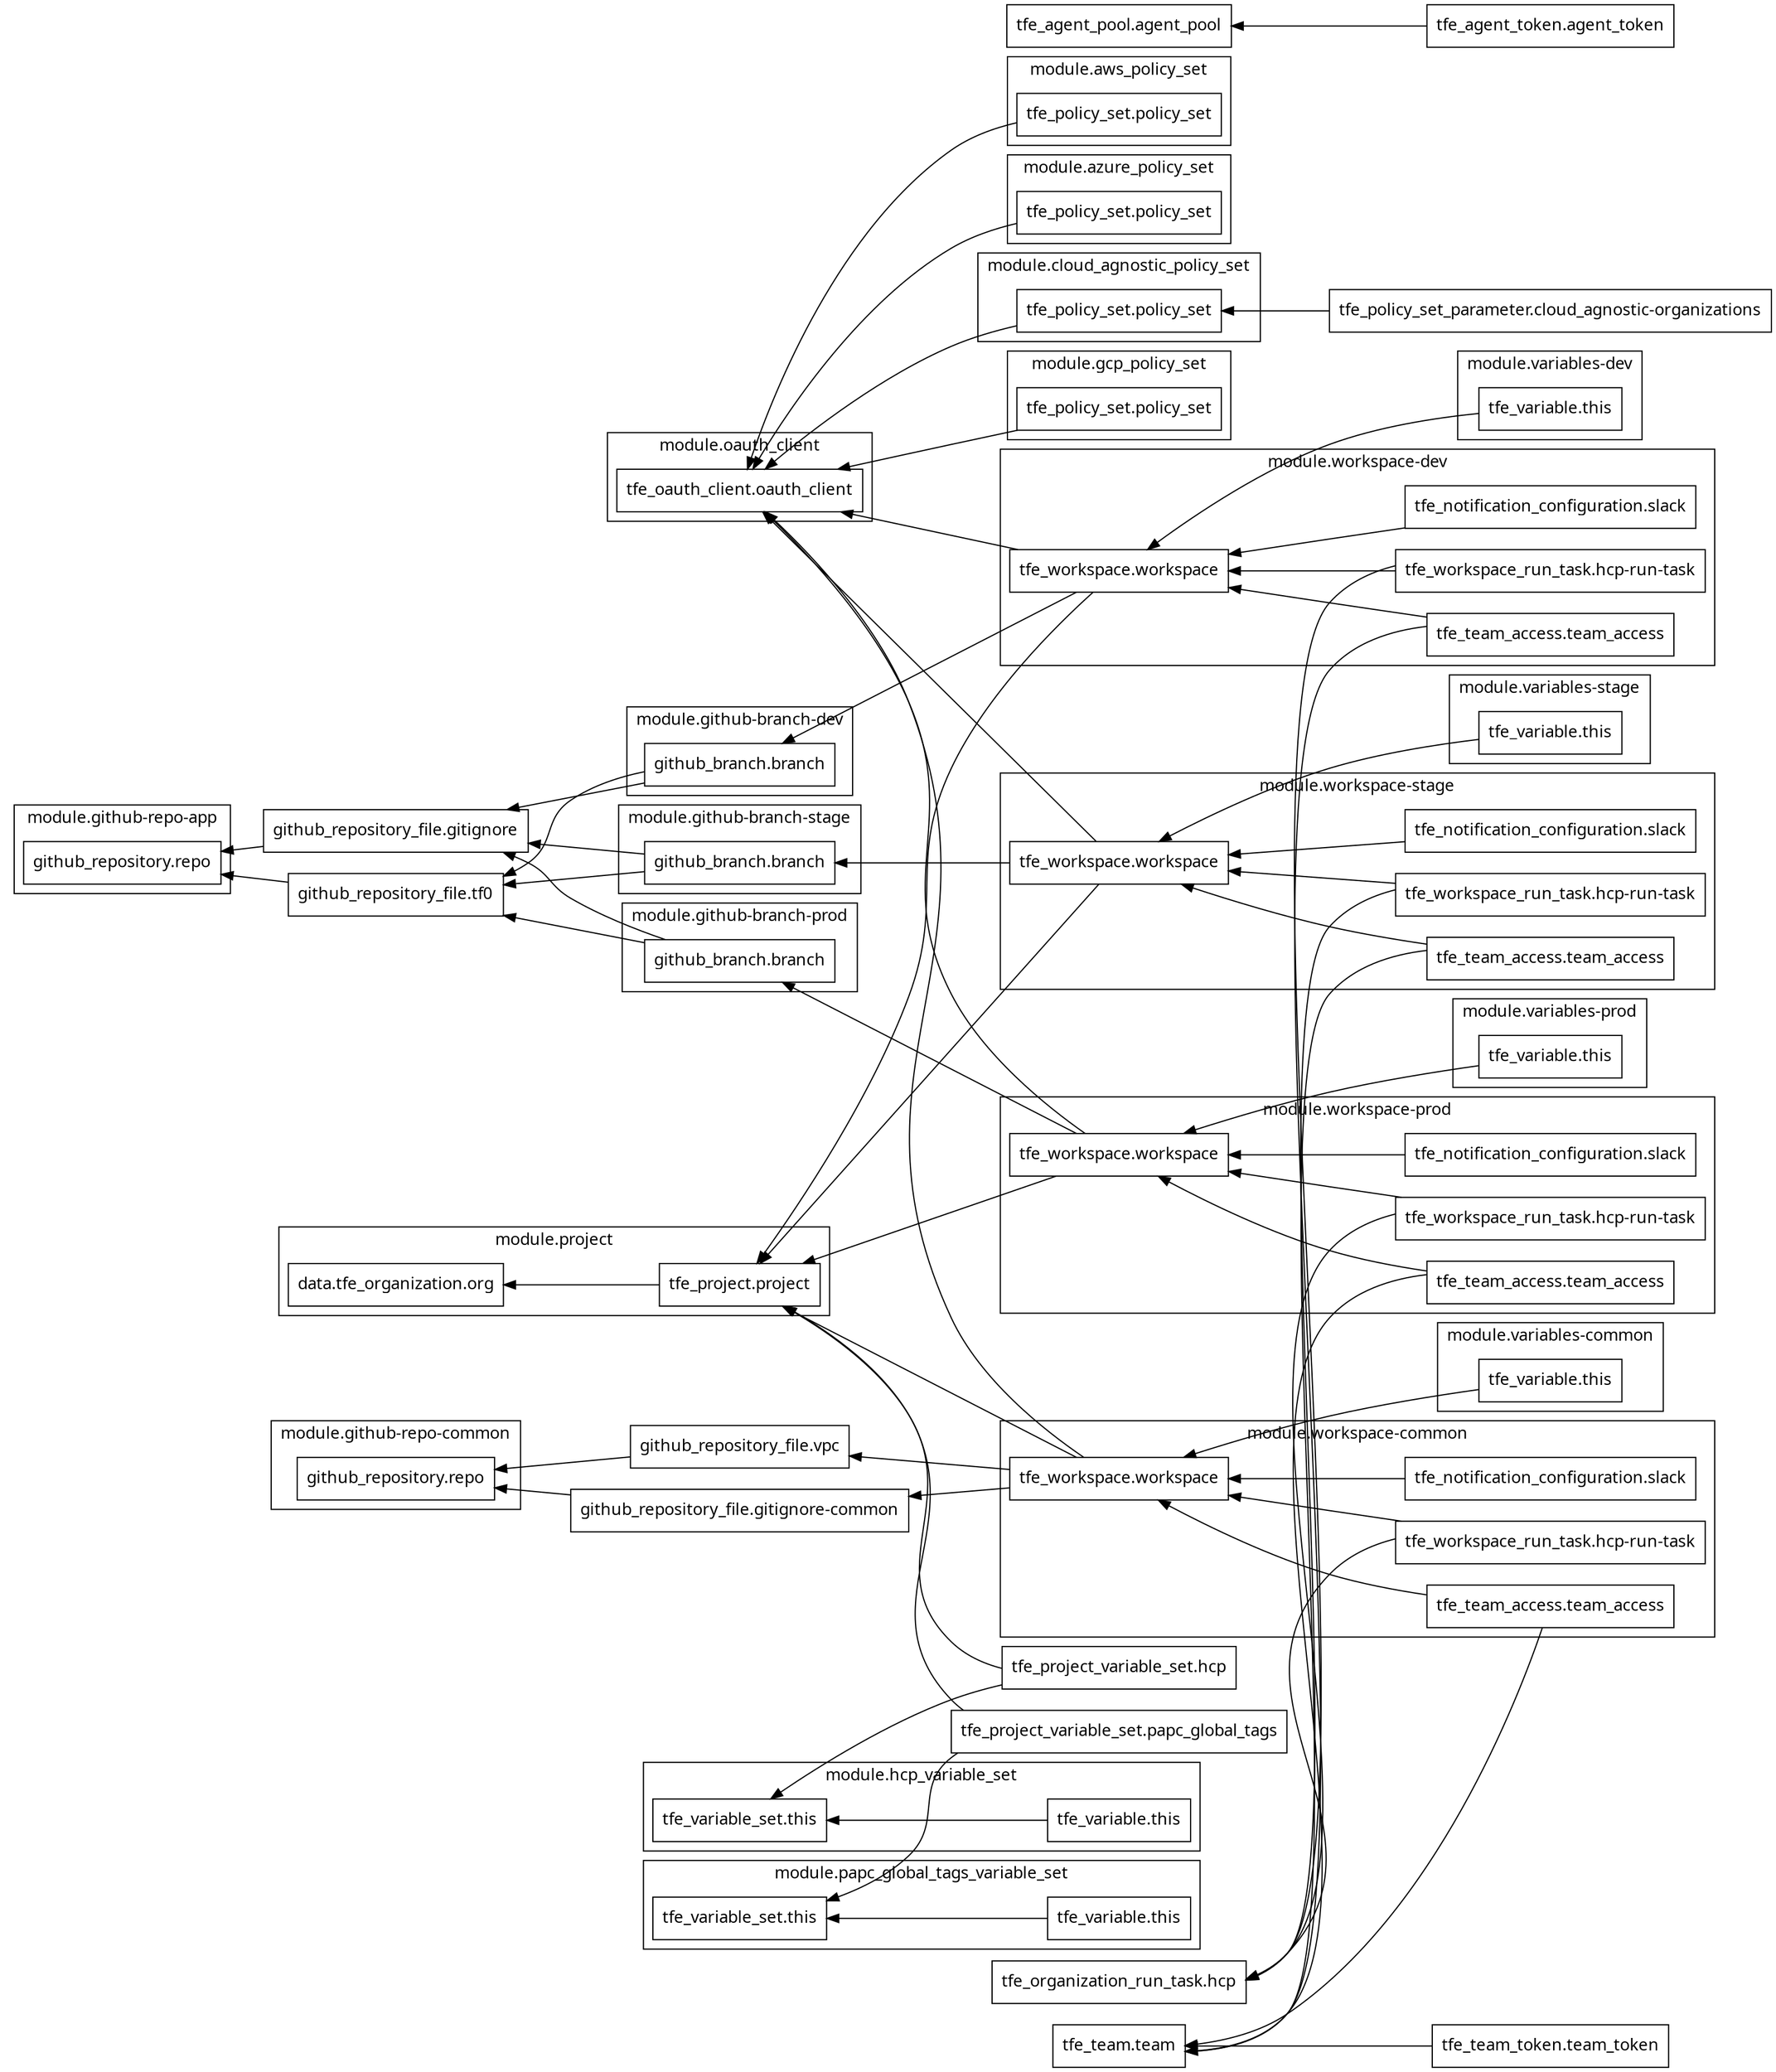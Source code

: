 digraph G {
  rankdir = "RL";
  node [shape = rect, fontname = "sans-serif"];
  "github_repository_file.gitignore" [label="github_repository_file.gitignore"];
  "github_repository_file.gitignore-common" [label="github_repository_file.gitignore-common"];
  "github_repository_file.tf0" [label="github_repository_file.tf0"];
  "github_repository_file.vpc" [label="github_repository_file.vpc"];
  "tfe_agent_pool.agent_pool" [label="tfe_agent_pool.agent_pool"];
  "tfe_agent_token.agent_token" [label="tfe_agent_token.agent_token"];
  "tfe_organization_run_task.hcp" [label="tfe_organization_run_task.hcp"];
  "tfe_policy_set_parameter.cloud_agnostic-organizations" [label="tfe_policy_set_parameter.cloud_agnostic-organizations"];
  "tfe_project_variable_set.hcp" [label="tfe_project_variable_set.hcp"];
  "tfe_project_variable_set.papc_global_tags" [label="tfe_project_variable_set.papc_global_tags"];
  "tfe_team.team" [label="tfe_team.team"];
  "tfe_team_token.team_token" [label="tfe_team_token.team_token"];
  subgraph "cluster_module.aws_policy_set" {
    label = "module.aws_policy_set"
    fontname = "sans-serif"
    "module.aws_policy_set.tfe_policy_set.policy_set" [label="tfe_policy_set.policy_set"];
  }
  subgraph "cluster_module.azure_policy_set" {
    label = "module.azure_policy_set"
    fontname = "sans-serif"
    "module.azure_policy_set.tfe_policy_set.policy_set" [label="tfe_policy_set.policy_set"];
  }
  subgraph "cluster_module.cloud_agnostic_policy_set" {
    label = "module.cloud_agnostic_policy_set"
    fontname = "sans-serif"
    "module.cloud_agnostic_policy_set.tfe_policy_set.policy_set" [label="tfe_policy_set.policy_set"];
  }
  subgraph "cluster_module.gcp_policy_set" {
    label = "module.gcp_policy_set"
    fontname = "sans-serif"
    "module.gcp_policy_set.tfe_policy_set.policy_set" [label="tfe_policy_set.policy_set"];
  }
  subgraph "cluster_module.github-branch-dev" {
    label = "module.github-branch-dev"
    fontname = "sans-serif"
    "module.github-branch-dev.github_branch.branch" [label="github_branch.branch"];
  }
  subgraph "cluster_module.github-branch-prod" {
    label = "module.github-branch-prod"
    fontname = "sans-serif"
    "module.github-branch-prod.github_branch.branch" [label="github_branch.branch"];
  }
  subgraph "cluster_module.github-branch-stage" {
    label = "module.github-branch-stage"
    fontname = "sans-serif"
    "module.github-branch-stage.github_branch.branch" [label="github_branch.branch"];
  }
  subgraph "cluster_module.github-repo-app" {
    label = "module.github-repo-app"
    fontname = "sans-serif"
    "module.github-repo-app.github_repository.repo" [label="github_repository.repo"];
  }
  subgraph "cluster_module.github-repo-common" {
    label = "module.github-repo-common"
    fontname = "sans-serif"
    "module.github-repo-common.github_repository.repo" [label="github_repository.repo"];
  }
  subgraph "cluster_module.hcp_variable_set" {
    label = "module.hcp_variable_set"
    fontname = "sans-serif"
    "module.hcp_variable_set.tfe_variable.this" [label="tfe_variable.this"];
    "module.hcp_variable_set.tfe_variable_set.this" [label="tfe_variable_set.this"];
  }
  subgraph "cluster_module.oauth_client" {
    label = "module.oauth_client"
    fontname = "sans-serif"
    "module.oauth_client.tfe_oauth_client.oauth_client" [label="tfe_oauth_client.oauth_client"];
  }
  subgraph "cluster_module.papc_global_tags_variable_set" {
    label = "module.papc_global_tags_variable_set"
    fontname = "sans-serif"
    "module.papc_global_tags_variable_set.tfe_variable.this" [label="tfe_variable.this"];
    "module.papc_global_tags_variable_set.tfe_variable_set.this" [label="tfe_variable_set.this"];
  }
  subgraph "cluster_module.project" {
    label = "module.project"
    fontname = "sans-serif"
    "module.project.data.tfe_organization.org" [label="data.tfe_organization.org"];
    "module.project.tfe_project.project" [label="tfe_project.project"];
  }
  subgraph "cluster_module.variables-common" {
    label = "module.variables-common"
    fontname = "sans-serif"
    "module.variables-common.tfe_variable.this" [label="tfe_variable.this"];
  }
  subgraph "cluster_module.variables-dev" {
    label = "module.variables-dev"
    fontname = "sans-serif"
    "module.variables-dev.tfe_variable.this" [label="tfe_variable.this"];
  }
  subgraph "cluster_module.variables-prod" {
    label = "module.variables-prod"
    fontname = "sans-serif"
    "module.variables-prod.tfe_variable.this" [label="tfe_variable.this"];
  }
  subgraph "cluster_module.variables-stage" {
    label = "module.variables-stage"
    fontname = "sans-serif"
    "module.variables-stage.tfe_variable.this" [label="tfe_variable.this"];
  }
  subgraph "cluster_module.workspace-common" {
    label = "module.workspace-common"
    fontname = "sans-serif"
    "module.workspace-common.tfe_notification_configuration.slack" [label="tfe_notification_configuration.slack"];
    "module.workspace-common.tfe_team_access.team_access" [label="tfe_team_access.team_access"];
    "module.workspace-common.tfe_workspace.workspace" [label="tfe_workspace.workspace"];
    "module.workspace-common.tfe_workspace_run_task.hcp-run-task" [label="tfe_workspace_run_task.hcp-run-task"];
  }
  subgraph "cluster_module.workspace-dev" {
    label = "module.workspace-dev"
    fontname = "sans-serif"
    "module.workspace-dev.tfe_notification_configuration.slack" [label="tfe_notification_configuration.slack"];
    "module.workspace-dev.tfe_team_access.team_access" [label="tfe_team_access.team_access"];
    "module.workspace-dev.tfe_workspace.workspace" [label="tfe_workspace.workspace"];
    "module.workspace-dev.tfe_workspace_run_task.hcp-run-task" [label="tfe_workspace_run_task.hcp-run-task"];
  }
  subgraph "cluster_module.workspace-prod" {
    label = "module.workspace-prod"
    fontname = "sans-serif"
    "module.workspace-prod.tfe_notification_configuration.slack" [label="tfe_notification_configuration.slack"];
    "module.workspace-prod.tfe_team_access.team_access" [label="tfe_team_access.team_access"];
    "module.workspace-prod.tfe_workspace.workspace" [label="tfe_workspace.workspace"];
    "module.workspace-prod.tfe_workspace_run_task.hcp-run-task" [label="tfe_workspace_run_task.hcp-run-task"];
  }
  subgraph "cluster_module.workspace-stage" {
    label = "module.workspace-stage"
    fontname = "sans-serif"
    "module.workspace-stage.tfe_notification_configuration.slack" [label="tfe_notification_configuration.slack"];
    "module.workspace-stage.tfe_team_access.team_access" [label="tfe_team_access.team_access"];
    "module.workspace-stage.tfe_workspace.workspace" [label="tfe_workspace.workspace"];
    "module.workspace-stage.tfe_workspace_run_task.hcp-run-task" [label="tfe_workspace_run_task.hcp-run-task"];
  }
  "github_repository_file.gitignore" -> "module.github-repo-app.github_repository.repo";
  "github_repository_file.gitignore-common" -> "module.github-repo-common.github_repository.repo";
  "github_repository_file.tf0" -> "module.github-repo-app.github_repository.repo";
  "github_repository_file.vpc" -> "module.github-repo-common.github_repository.repo";
  "tfe_agent_token.agent_token" -> "tfe_agent_pool.agent_pool";
  "tfe_policy_set_parameter.cloud_agnostic-organizations" -> "module.cloud_agnostic_policy_set.tfe_policy_set.policy_set";
  "tfe_project_variable_set.hcp" -> "module.hcp_variable_set.tfe_variable_set.this";
  "tfe_project_variable_set.hcp" -> "module.project.tfe_project.project";
  "tfe_project_variable_set.papc_global_tags" -> "module.papc_global_tags_variable_set.tfe_variable_set.this";
  "tfe_project_variable_set.papc_global_tags" -> "module.project.tfe_project.project";
  "tfe_team_token.team_token" -> "tfe_team.team";
  "module.aws_policy_set.tfe_policy_set.policy_set" -> "module.oauth_client.tfe_oauth_client.oauth_client";
  "module.azure_policy_set.tfe_policy_set.policy_set" -> "module.oauth_client.tfe_oauth_client.oauth_client";
  "module.cloud_agnostic_policy_set.tfe_policy_set.policy_set" -> "module.oauth_client.tfe_oauth_client.oauth_client";
  "module.gcp_policy_set.tfe_policy_set.policy_set" -> "module.oauth_client.tfe_oauth_client.oauth_client";
  "module.github-branch-dev.github_branch.branch" -> "github_repository_file.gitignore";
  "module.github-branch-dev.github_branch.branch" -> "github_repository_file.tf0";
  "module.github-branch-prod.github_branch.branch" -> "github_repository_file.gitignore";
  "module.github-branch-prod.github_branch.branch" -> "github_repository_file.tf0";
  "module.github-branch-stage.github_branch.branch" -> "github_repository_file.gitignore";
  "module.github-branch-stage.github_branch.branch" -> "github_repository_file.tf0";
  "module.hcp_variable_set.tfe_variable.this" -> "module.hcp_variable_set.tfe_variable_set.this";
  "module.papc_global_tags_variable_set.tfe_variable.this" -> "module.papc_global_tags_variable_set.tfe_variable_set.this";
  "module.project.tfe_project.project" -> "module.project.data.tfe_organization.org";
  "module.variables-common.tfe_variable.this" -> "module.workspace-common.tfe_workspace.workspace";
  "module.variables-dev.tfe_variable.this" -> "module.workspace-dev.tfe_workspace.workspace";
  "module.variables-prod.tfe_variable.this" -> "module.workspace-prod.tfe_workspace.workspace";
  "module.variables-stage.tfe_variable.this" -> "module.workspace-stage.tfe_workspace.workspace";
  "module.workspace-common.tfe_notification_configuration.slack" -> "module.workspace-common.tfe_workspace.workspace";
  "module.workspace-common.tfe_team_access.team_access" -> "tfe_team.team";
  "module.workspace-common.tfe_team_access.team_access" -> "module.workspace-common.tfe_workspace.workspace";
  "module.workspace-common.tfe_workspace.workspace" -> "github_repository_file.gitignore-common";
  "module.workspace-common.tfe_workspace.workspace" -> "github_repository_file.vpc";
  "module.workspace-common.tfe_workspace.workspace" -> "module.oauth_client.tfe_oauth_client.oauth_client";
  "module.workspace-common.tfe_workspace.workspace" -> "module.project.tfe_project.project";
  "module.workspace-common.tfe_workspace_run_task.hcp-run-task" -> "tfe_organization_run_task.hcp";
  "module.workspace-common.tfe_workspace_run_task.hcp-run-task" -> "module.workspace-common.tfe_workspace.workspace";
  "module.workspace-dev.tfe_notification_configuration.slack" -> "module.workspace-dev.tfe_workspace.workspace";
  "module.workspace-dev.tfe_team_access.team_access" -> "tfe_team.team";
  "module.workspace-dev.tfe_team_access.team_access" -> "module.workspace-dev.tfe_workspace.workspace";
  "module.workspace-dev.tfe_workspace.workspace" -> "module.github-branch-dev.github_branch.branch";
  "module.workspace-dev.tfe_workspace.workspace" -> "module.oauth_client.tfe_oauth_client.oauth_client";
  "module.workspace-dev.tfe_workspace.workspace" -> "module.project.tfe_project.project";
  "module.workspace-dev.tfe_workspace_run_task.hcp-run-task" -> "tfe_organization_run_task.hcp";
  "module.workspace-dev.tfe_workspace_run_task.hcp-run-task" -> "module.workspace-dev.tfe_workspace.workspace";
  "module.workspace-prod.tfe_notification_configuration.slack" -> "module.workspace-prod.tfe_workspace.workspace";
  "module.workspace-prod.tfe_team_access.team_access" -> "tfe_team.team";
  "module.workspace-prod.tfe_team_access.team_access" -> "module.workspace-prod.tfe_workspace.workspace";
  "module.workspace-prod.tfe_workspace.workspace" -> "module.github-branch-prod.github_branch.branch";
  "module.workspace-prod.tfe_workspace.workspace" -> "module.oauth_client.tfe_oauth_client.oauth_client";
  "module.workspace-prod.tfe_workspace.workspace" -> "module.project.tfe_project.project";
  "module.workspace-prod.tfe_workspace_run_task.hcp-run-task" -> "tfe_organization_run_task.hcp";
  "module.workspace-prod.tfe_workspace_run_task.hcp-run-task" -> "module.workspace-prod.tfe_workspace.workspace";
  "module.workspace-stage.tfe_notification_configuration.slack" -> "module.workspace-stage.tfe_workspace.workspace";
  "module.workspace-stage.tfe_team_access.team_access" -> "tfe_team.team";
  "module.workspace-stage.tfe_team_access.team_access" -> "module.workspace-stage.tfe_workspace.workspace";
  "module.workspace-stage.tfe_workspace.workspace" -> "module.github-branch-stage.github_branch.branch";
  "module.workspace-stage.tfe_workspace.workspace" -> "module.oauth_client.tfe_oauth_client.oauth_client";
  "module.workspace-stage.tfe_workspace.workspace" -> "module.project.tfe_project.project";
  "module.workspace-stage.tfe_workspace_run_task.hcp-run-task" -> "tfe_organization_run_task.hcp";
  "module.workspace-stage.tfe_workspace_run_task.hcp-run-task" -> "module.workspace-stage.tfe_workspace.workspace";
}
